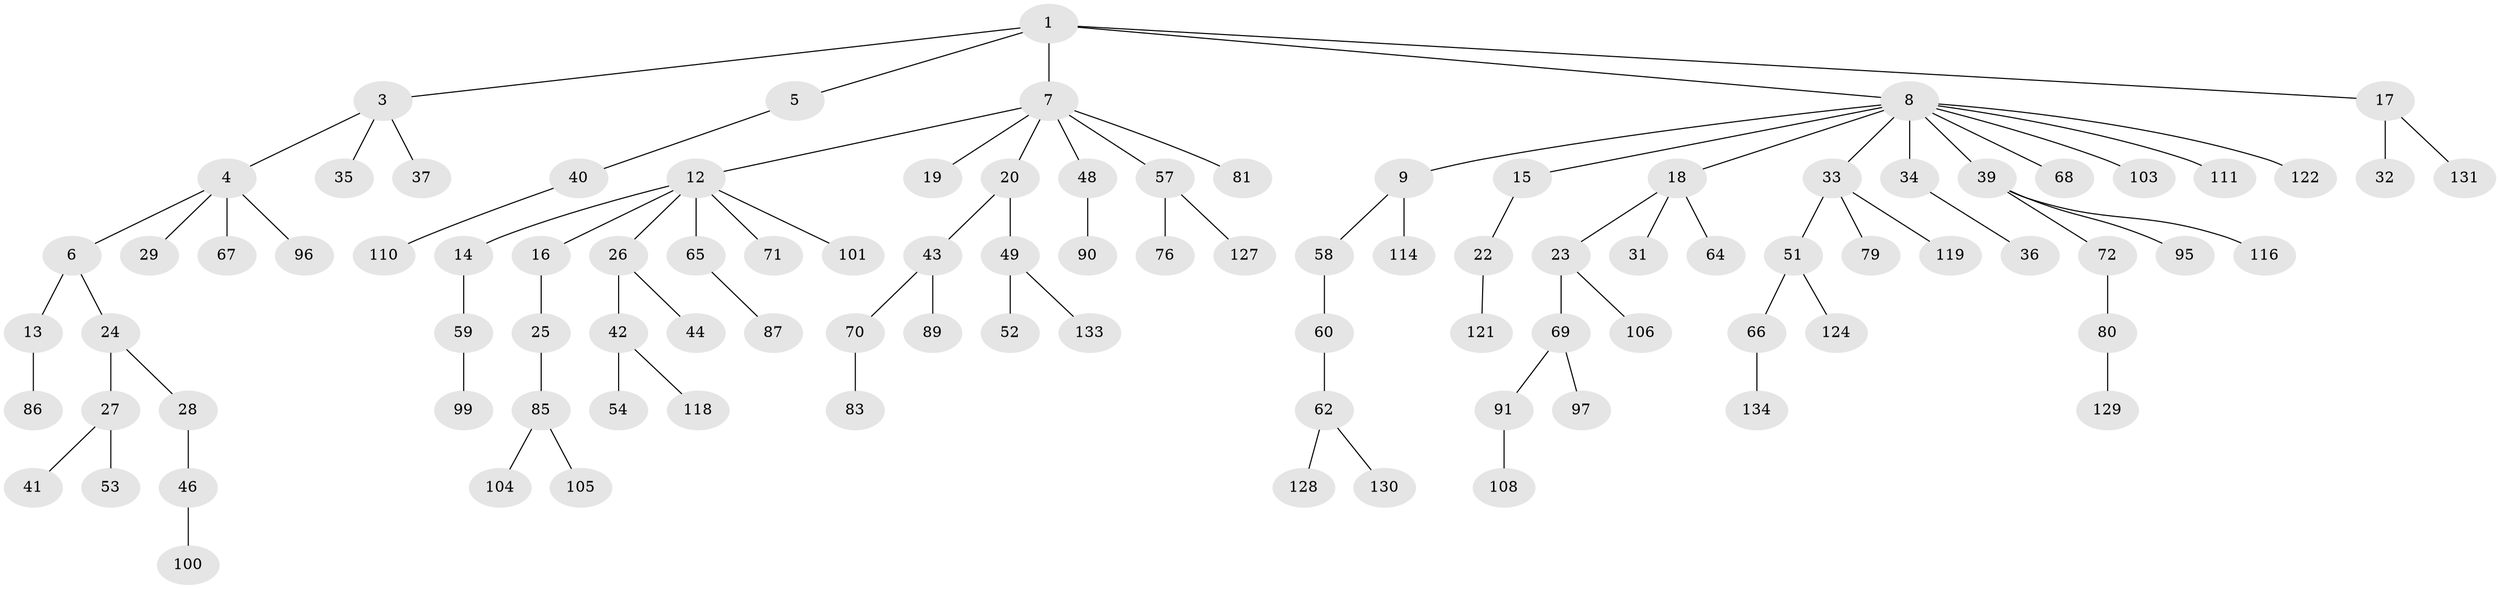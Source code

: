 // original degree distribution, {2: 0.2222222222222222, 5: 0.022222222222222223, 6: 0.007407407407407408, 4: 0.08888888888888889, 9: 0.007407407407407408, 3: 0.13333333333333333, 7: 0.007407407407407408, 1: 0.5111111111111111}
// Generated by graph-tools (version 1.1) at 2025/42/03/06/25 10:42:03]
// undirected, 97 vertices, 96 edges
graph export_dot {
graph [start="1"]
  node [color=gray90,style=filled];
  1 [super="+2"];
  3 [super="+113"];
  4 [super="+75"];
  5 [super="+30"];
  6 [super="+125"];
  7 [super="+11"];
  8 [super="+10"];
  9 [super="+55"];
  12 [super="+21"];
  13;
  14 [super="+109"];
  15;
  16 [super="+93"];
  17 [super="+98"];
  18 [super="+47"];
  19;
  20 [super="+78"];
  22 [super="+38"];
  23;
  24 [super="+56"];
  25 [super="+45"];
  26;
  27;
  28;
  29 [super="+107"];
  31 [super="+120"];
  32;
  33 [super="+84"];
  34;
  35;
  36;
  37;
  39 [super="+50"];
  40;
  41;
  42 [super="+61"];
  43 [super="+74"];
  44;
  46 [super="+102"];
  48 [super="+73"];
  49;
  51 [super="+63"];
  52 [super="+117"];
  53;
  54;
  57 [super="+115"];
  58 [super="+88"];
  59;
  60;
  62 [super="+77"];
  64 [super="+82"];
  65;
  66 [super="+94"];
  67;
  68;
  69 [super="+92"];
  70 [super="+123"];
  71;
  72;
  76;
  79;
  80;
  81;
  83;
  85 [super="+112"];
  86 [super="+126"];
  87;
  89;
  90;
  91;
  95;
  96;
  97;
  99;
  100;
  101;
  103;
  104;
  105;
  106;
  108;
  110;
  111;
  114;
  116;
  118 [super="+132"];
  119;
  121;
  122;
  124;
  127;
  128;
  129;
  130;
  131;
  133 [super="+135"];
  134;
  1 -- 17;
  1 -- 3;
  1 -- 5;
  1 -- 7;
  1 -- 8;
  3 -- 4;
  3 -- 35;
  3 -- 37;
  4 -- 6;
  4 -- 29;
  4 -- 67;
  4 -- 96;
  5 -- 40;
  6 -- 13;
  6 -- 24;
  7 -- 19;
  7 -- 20;
  7 -- 57;
  7 -- 48;
  7 -- 81;
  7 -- 12;
  8 -- 9;
  8 -- 15;
  8 -- 33;
  8 -- 34;
  8 -- 39;
  8 -- 103;
  8 -- 111;
  8 -- 18;
  8 -- 68;
  8 -- 122;
  9 -- 58;
  9 -- 114;
  12 -- 14;
  12 -- 16;
  12 -- 26;
  12 -- 65;
  12 -- 101;
  12 -- 71;
  13 -- 86;
  14 -- 59;
  15 -- 22;
  16 -- 25;
  17 -- 32;
  17 -- 131;
  18 -- 23;
  18 -- 31;
  18 -- 64;
  20 -- 43;
  20 -- 49;
  22 -- 121;
  23 -- 69;
  23 -- 106;
  24 -- 27;
  24 -- 28;
  25 -- 85;
  26 -- 42;
  26 -- 44;
  27 -- 41;
  27 -- 53;
  28 -- 46;
  33 -- 51;
  33 -- 79;
  33 -- 119;
  34 -- 36;
  39 -- 116;
  39 -- 72;
  39 -- 95;
  40 -- 110;
  42 -- 54;
  42 -- 118;
  43 -- 70;
  43 -- 89;
  46 -- 100;
  48 -- 90;
  49 -- 52;
  49 -- 133;
  51 -- 66;
  51 -- 124;
  57 -- 76;
  57 -- 127;
  58 -- 60;
  59 -- 99;
  60 -- 62;
  62 -- 128;
  62 -- 130;
  65 -- 87;
  66 -- 134;
  69 -- 91;
  69 -- 97;
  70 -- 83;
  72 -- 80;
  80 -- 129;
  85 -- 104;
  85 -- 105;
  91 -- 108;
}

